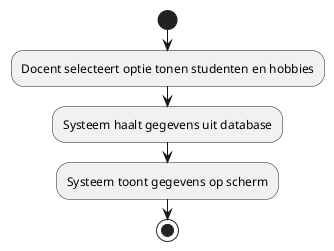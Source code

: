 @startuml

start  
:Docent selecteert optie tonen studenten en hobbies;  
:Systeem haalt gegevens uit database;  
:Systeem toont gegevens op scherm;  
stop  

@enduml
